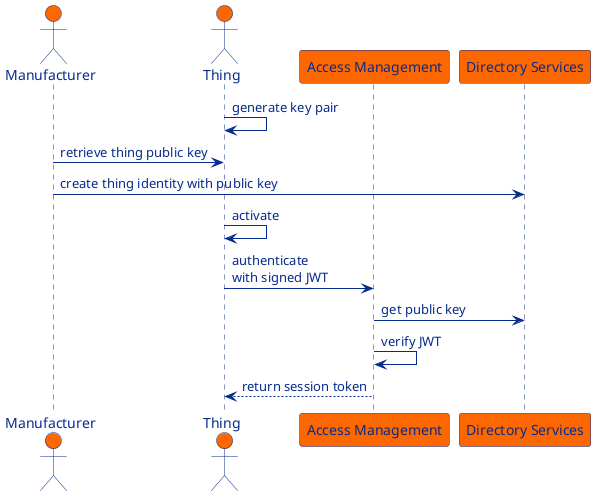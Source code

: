 @startuml

skinparam sequence {
    ArrowFontColor #062b8c
    ArrowColor #062b8c
    LifeLineBorderColor #062b8c

    ParticipantBorderColor #062b8c
    ParticipantBackgroundColor #fc6700
    ParticipantFontColor #062b8c

    ActorBorderColor #062b8c
    ActorBackgroundColor #fc6700
    ActorFontColor #062b8c
}

actor "Manufacturer" as man
actor "Thing" as thing
participant "Access Management" as am
participant "Directory Services" as ds

thing -> thing : generate key pair
man -> thing : retrieve thing public key
man -> ds : create thing identity with public key

thing -> thing : activate
thing -> am : authenticate\nwith signed JWT
am -> ds : get public key
am -> am : verify JWT
am --> thing : return session token

@enduml